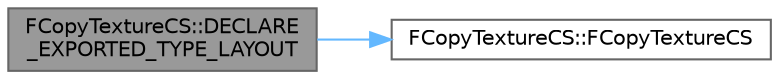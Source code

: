digraph "FCopyTextureCS::DECLARE_EXPORTED_TYPE_LAYOUT"
{
 // INTERACTIVE_SVG=YES
 // LATEX_PDF_SIZE
  bgcolor="transparent";
  edge [fontname=Helvetica,fontsize=10,labelfontname=Helvetica,labelfontsize=10];
  node [fontname=Helvetica,fontsize=10,shape=box,height=0.2,width=0.4];
  rankdir="LR";
  Node1 [id="Node000001",label="FCopyTextureCS::DECLARE\l_EXPORTED_TYPE_LAYOUT",height=0.2,width=0.4,color="gray40", fillcolor="grey60", style="filled", fontcolor="black",tooltip=" "];
  Node1 -> Node2 [id="edge1_Node000001_Node000002",color="steelblue1",style="solid",tooltip=" "];
  Node2 [id="Node000002",label="FCopyTextureCS::FCopyTextureCS",height=0.2,width=0.4,color="grey40", fillcolor="white", style="filled",URL="$d0/d59/classFCopyTextureCS.html#add5029b96c0e09299bef3e5cebcf4ebe",tooltip=" "];
}
